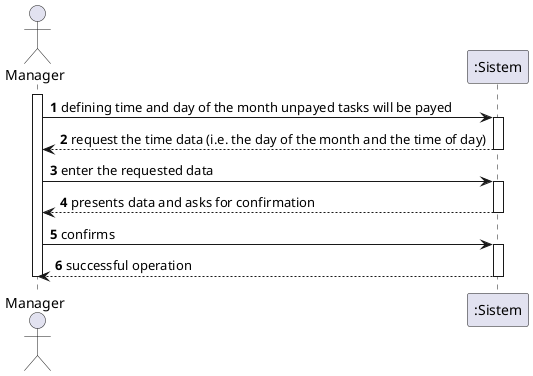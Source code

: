@startuml
autonumber
actor Manager as M

activate M
M -> ":Sistem" : defining time and day of the month unpayed tasks will be payed
activate ":Sistem"
":Sistem" --> M : request the time data (i.e. the day of the month and the time of day)
deactivate ":Sistem"

M -> ":Sistem" : enter the requested data
activate ":Sistem"
":Sistem" --> M : presents data and asks for confirmation
deactivate ":Sistem"

M -> ":Sistem" : confirms
activate ":Sistem"
":Sistem" --> M : successful operation
deactivate ":Sistem"

deactivate M
@enduml
